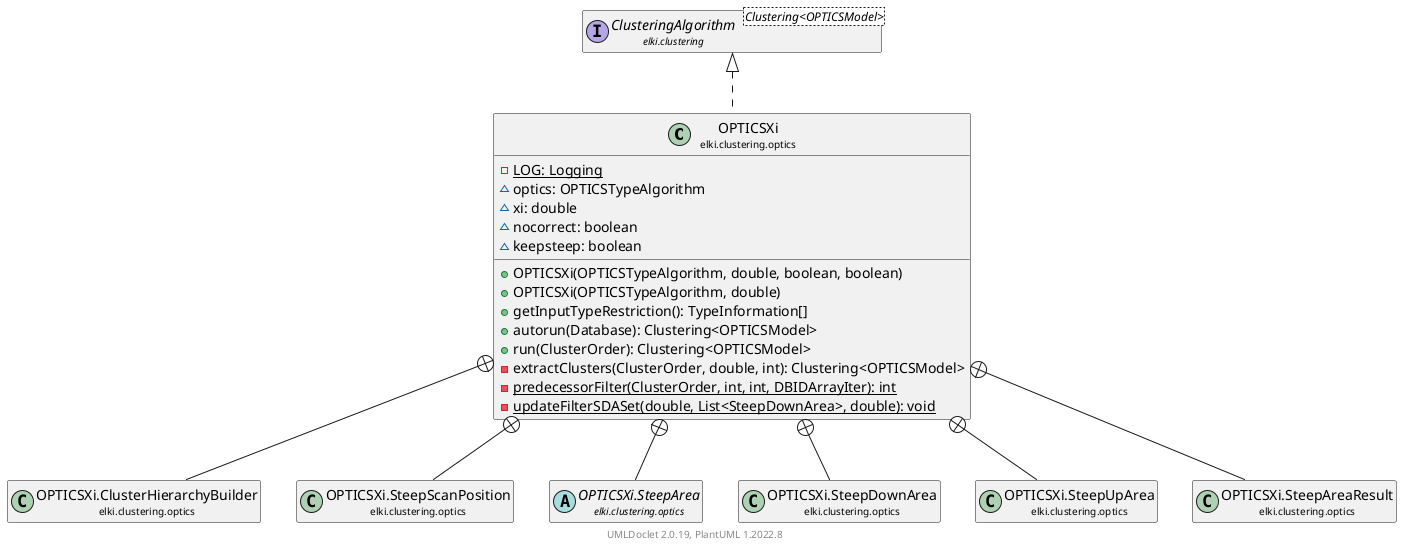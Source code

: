 @startuml
    remove .*\.(Instance|Par|Parameterizer|Factory)$
    set namespaceSeparator none
    hide empty fields
    hide empty methods

    class "<size:14>OPTICSXi\n<size:10>elki.clustering.optics" as elki.clustering.optics.OPTICSXi [[OPTICSXi.html]] {
        {static} -LOG: Logging
        ~optics: OPTICSTypeAlgorithm
        ~xi: double
        ~nocorrect: boolean
        ~keepsteep: boolean
        +OPTICSXi(OPTICSTypeAlgorithm, double, boolean, boolean)
        +OPTICSXi(OPTICSTypeAlgorithm, double)
        +getInputTypeRestriction(): TypeInformation[]
        +autorun(Database): Clustering<OPTICSModel>
        +run(ClusterOrder): Clustering<OPTICSModel>
        -extractClusters(ClusterOrder, double, int): Clustering<OPTICSModel>
        {static} -predecessorFilter(ClusterOrder, int, int, DBIDArrayIter): int
        {static} -updateFilterSDASet(double, List<SteepDownArea>, double): void
    }

    interface "<size:14>ClusteringAlgorithm\n<size:10>elki.clustering" as elki.clustering.ClusteringAlgorithm<Clustering<OPTICSModel>> [[../ClusteringAlgorithm.html]]
    class "<size:14>OPTICSXi.ClusterHierarchyBuilder\n<size:10>elki.clustering.optics" as elki.clustering.optics.OPTICSXi.ClusterHierarchyBuilder [[OPTICSXi.ClusterHierarchyBuilder.html]]
    class "<size:14>OPTICSXi.SteepScanPosition\n<size:10>elki.clustering.optics" as elki.clustering.optics.OPTICSXi.SteepScanPosition [[OPTICSXi.SteepScanPosition.html]]
    abstract class "<size:14>OPTICSXi.SteepArea\n<size:10>elki.clustering.optics" as elki.clustering.optics.OPTICSXi.SteepArea [[OPTICSXi.SteepArea.html]]
    class "<size:14>OPTICSXi.SteepDownArea\n<size:10>elki.clustering.optics" as elki.clustering.optics.OPTICSXi.SteepDownArea [[OPTICSXi.SteepDownArea.html]]
    class "<size:14>OPTICSXi.SteepUpArea\n<size:10>elki.clustering.optics" as elki.clustering.optics.OPTICSXi.SteepUpArea [[OPTICSXi.SteepUpArea.html]]
    class "<size:14>OPTICSXi.SteepAreaResult\n<size:10>elki.clustering.optics" as elki.clustering.optics.OPTICSXi.SteepAreaResult [[OPTICSXi.SteepAreaResult.html]]
    class "<size:14>OPTICSXi.Par\n<size:10>elki.clustering.optics" as elki.clustering.optics.OPTICSXi.Par [[OPTICSXi.Par.html]]

    elki.clustering.ClusteringAlgorithm <|.. elki.clustering.optics.OPTICSXi
    elki.clustering.optics.OPTICSXi +-- elki.clustering.optics.OPTICSXi.ClusterHierarchyBuilder
    elki.clustering.optics.OPTICSXi +-- elki.clustering.optics.OPTICSXi.SteepScanPosition
    elki.clustering.optics.OPTICSXi +-- elki.clustering.optics.OPTICSXi.SteepArea
    elki.clustering.optics.OPTICSXi +-- elki.clustering.optics.OPTICSXi.SteepDownArea
    elki.clustering.optics.OPTICSXi +-- elki.clustering.optics.OPTICSXi.SteepUpArea
    elki.clustering.optics.OPTICSXi +-- elki.clustering.optics.OPTICSXi.SteepAreaResult
    elki.clustering.optics.OPTICSXi +-- elki.clustering.optics.OPTICSXi.Par

    center footer UMLDoclet 2.0.19, PlantUML 1.2022.8
@enduml
